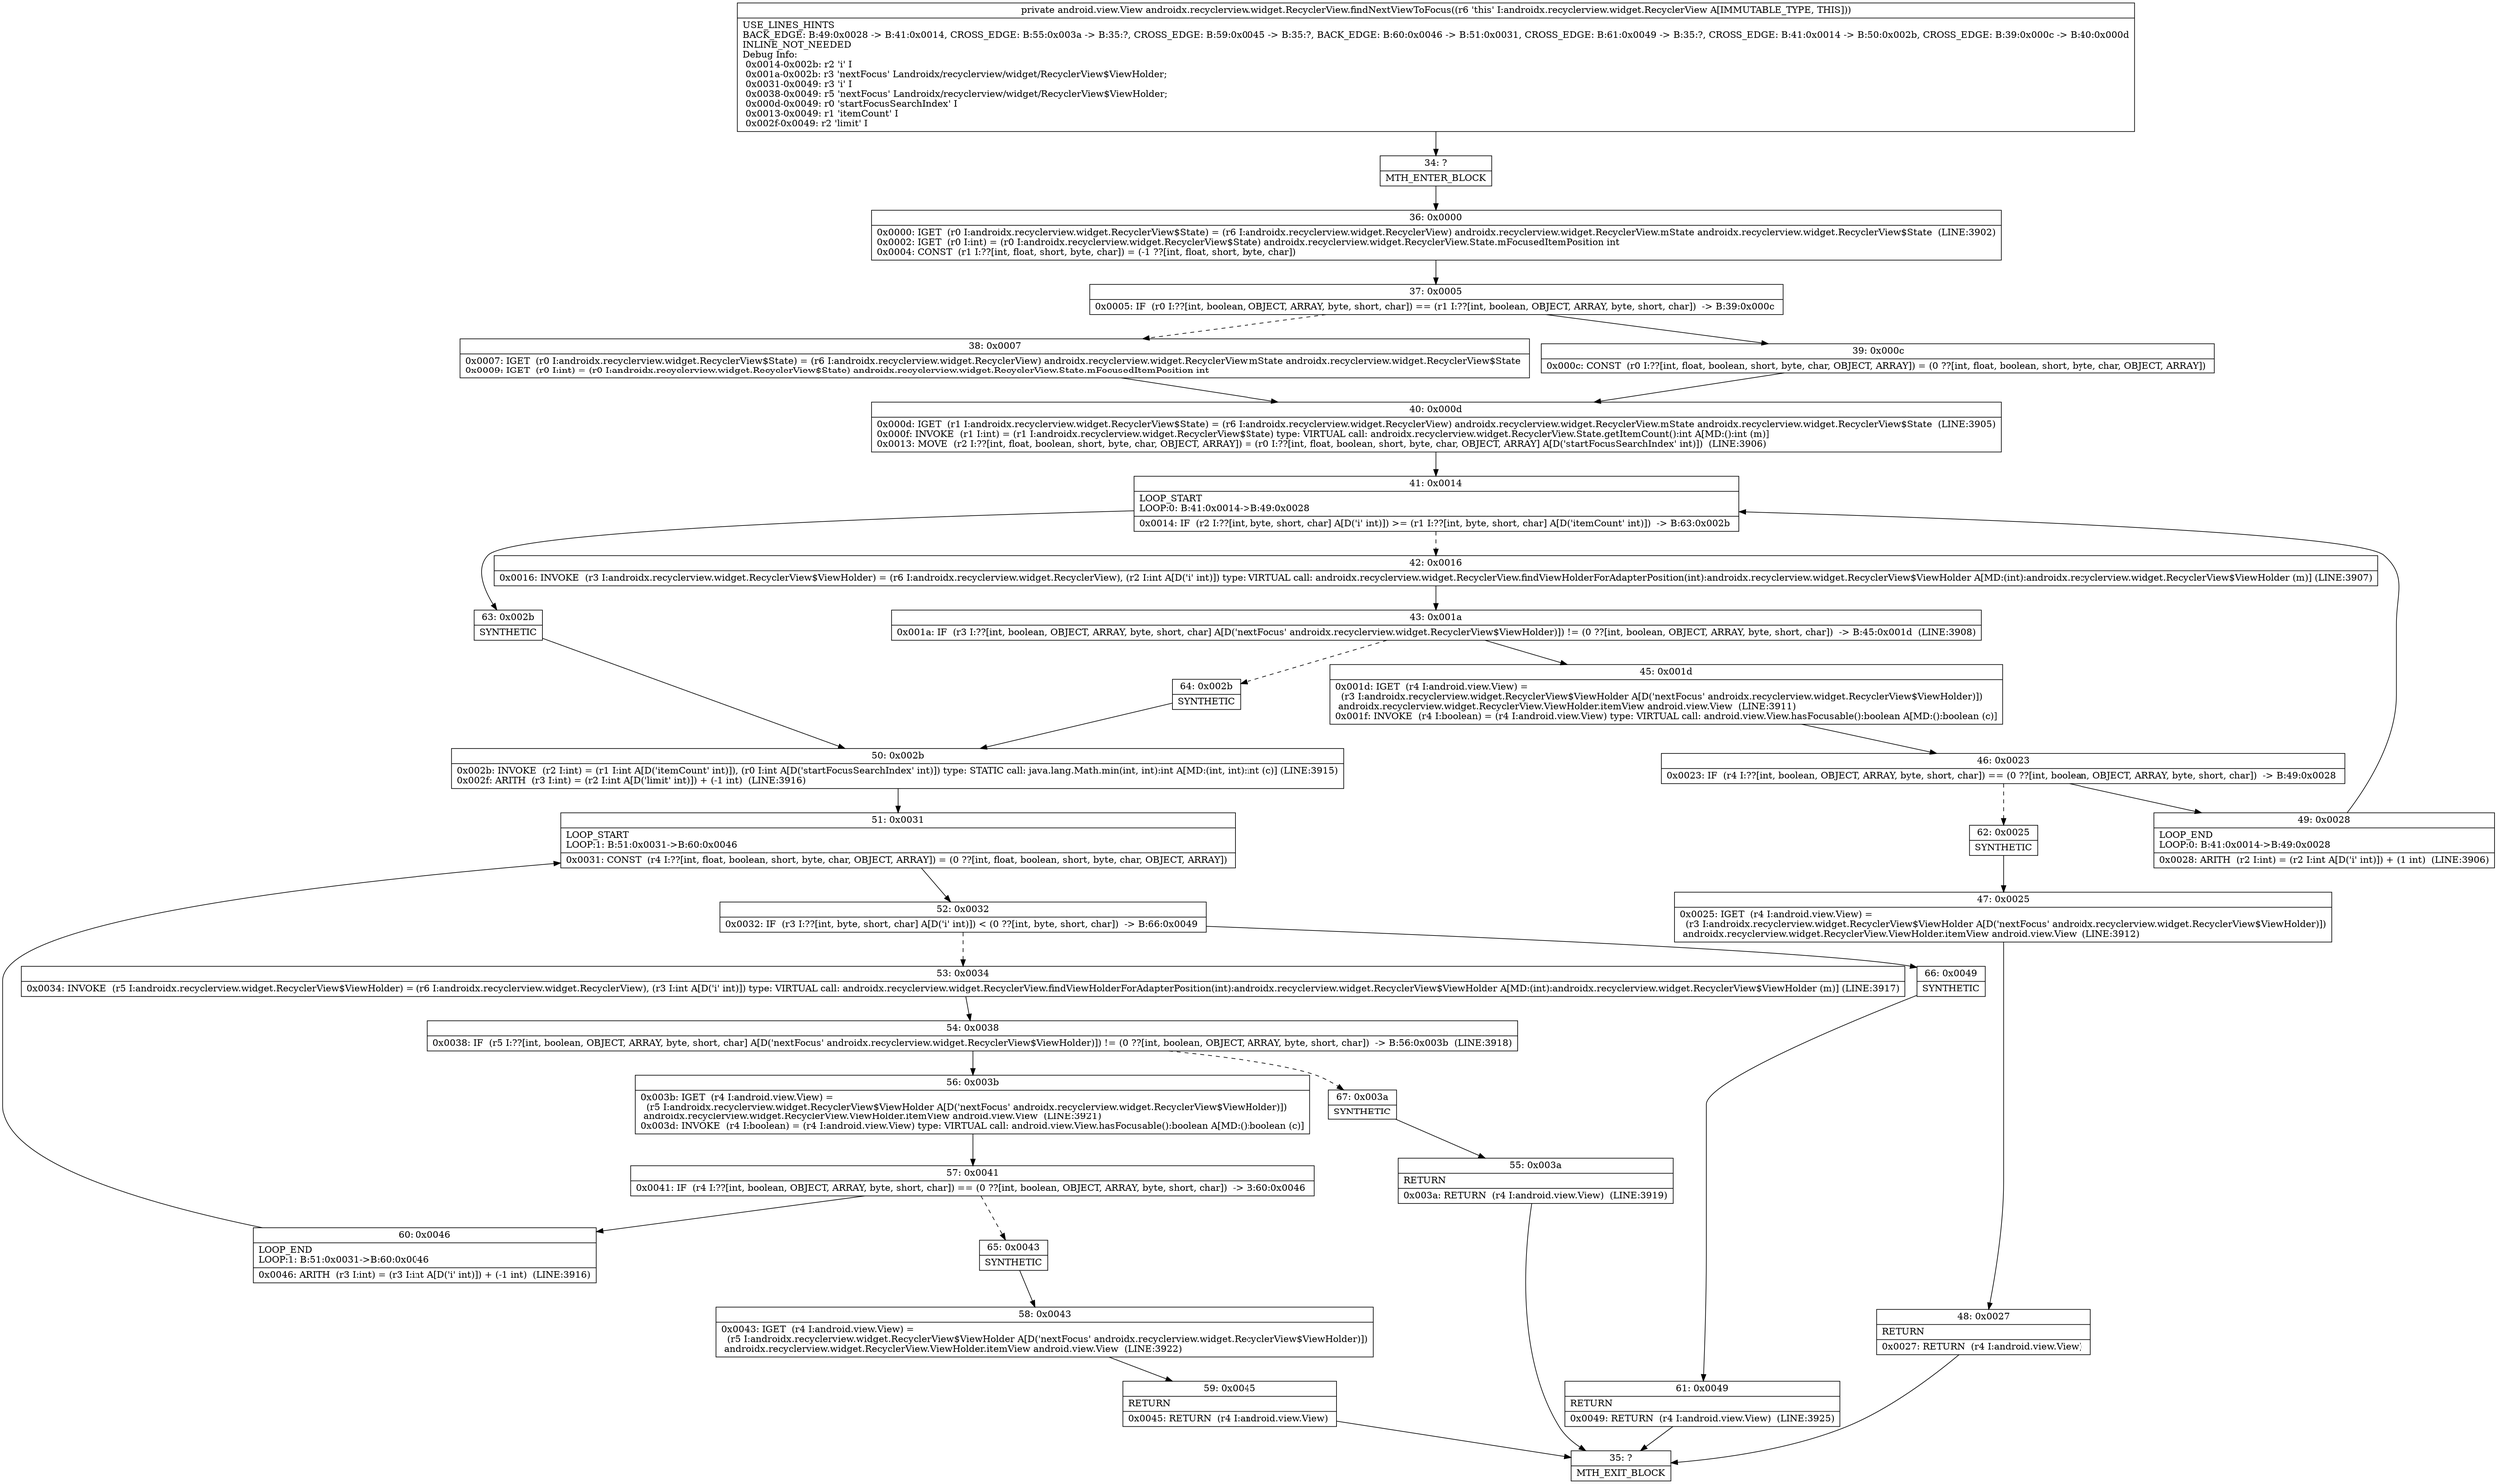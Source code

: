 digraph "CFG forandroidx.recyclerview.widget.RecyclerView.findNextViewToFocus()Landroid\/view\/View;" {
Node_34 [shape=record,label="{34\:\ ?|MTH_ENTER_BLOCK\l}"];
Node_36 [shape=record,label="{36\:\ 0x0000|0x0000: IGET  (r0 I:androidx.recyclerview.widget.RecyclerView$State) = (r6 I:androidx.recyclerview.widget.RecyclerView) androidx.recyclerview.widget.RecyclerView.mState androidx.recyclerview.widget.RecyclerView$State  (LINE:3902)\l0x0002: IGET  (r0 I:int) = (r0 I:androidx.recyclerview.widget.RecyclerView$State) androidx.recyclerview.widget.RecyclerView.State.mFocusedItemPosition int \l0x0004: CONST  (r1 I:??[int, float, short, byte, char]) = (\-1 ??[int, float, short, byte, char]) \l}"];
Node_37 [shape=record,label="{37\:\ 0x0005|0x0005: IF  (r0 I:??[int, boolean, OBJECT, ARRAY, byte, short, char]) == (r1 I:??[int, boolean, OBJECT, ARRAY, byte, short, char])  \-\> B:39:0x000c \l}"];
Node_38 [shape=record,label="{38\:\ 0x0007|0x0007: IGET  (r0 I:androidx.recyclerview.widget.RecyclerView$State) = (r6 I:androidx.recyclerview.widget.RecyclerView) androidx.recyclerview.widget.RecyclerView.mState androidx.recyclerview.widget.RecyclerView$State \l0x0009: IGET  (r0 I:int) = (r0 I:androidx.recyclerview.widget.RecyclerView$State) androidx.recyclerview.widget.RecyclerView.State.mFocusedItemPosition int \l}"];
Node_40 [shape=record,label="{40\:\ 0x000d|0x000d: IGET  (r1 I:androidx.recyclerview.widget.RecyclerView$State) = (r6 I:androidx.recyclerview.widget.RecyclerView) androidx.recyclerview.widget.RecyclerView.mState androidx.recyclerview.widget.RecyclerView$State  (LINE:3905)\l0x000f: INVOKE  (r1 I:int) = (r1 I:androidx.recyclerview.widget.RecyclerView$State) type: VIRTUAL call: androidx.recyclerview.widget.RecyclerView.State.getItemCount():int A[MD:():int (m)]\l0x0013: MOVE  (r2 I:??[int, float, boolean, short, byte, char, OBJECT, ARRAY]) = (r0 I:??[int, float, boolean, short, byte, char, OBJECT, ARRAY] A[D('startFocusSearchIndex' int)])  (LINE:3906)\l}"];
Node_41 [shape=record,label="{41\:\ 0x0014|LOOP_START\lLOOP:0: B:41:0x0014\-\>B:49:0x0028\l|0x0014: IF  (r2 I:??[int, byte, short, char] A[D('i' int)]) \>= (r1 I:??[int, byte, short, char] A[D('itemCount' int)])  \-\> B:63:0x002b \l}"];
Node_42 [shape=record,label="{42\:\ 0x0016|0x0016: INVOKE  (r3 I:androidx.recyclerview.widget.RecyclerView$ViewHolder) = (r6 I:androidx.recyclerview.widget.RecyclerView), (r2 I:int A[D('i' int)]) type: VIRTUAL call: androidx.recyclerview.widget.RecyclerView.findViewHolderForAdapterPosition(int):androidx.recyclerview.widget.RecyclerView$ViewHolder A[MD:(int):androidx.recyclerview.widget.RecyclerView$ViewHolder (m)] (LINE:3907)\l}"];
Node_43 [shape=record,label="{43\:\ 0x001a|0x001a: IF  (r3 I:??[int, boolean, OBJECT, ARRAY, byte, short, char] A[D('nextFocus' androidx.recyclerview.widget.RecyclerView$ViewHolder)]) != (0 ??[int, boolean, OBJECT, ARRAY, byte, short, char])  \-\> B:45:0x001d  (LINE:3908)\l}"];
Node_45 [shape=record,label="{45\:\ 0x001d|0x001d: IGET  (r4 I:android.view.View) = \l  (r3 I:androidx.recyclerview.widget.RecyclerView$ViewHolder A[D('nextFocus' androidx.recyclerview.widget.RecyclerView$ViewHolder)])\l androidx.recyclerview.widget.RecyclerView.ViewHolder.itemView android.view.View  (LINE:3911)\l0x001f: INVOKE  (r4 I:boolean) = (r4 I:android.view.View) type: VIRTUAL call: android.view.View.hasFocusable():boolean A[MD:():boolean (c)]\l}"];
Node_46 [shape=record,label="{46\:\ 0x0023|0x0023: IF  (r4 I:??[int, boolean, OBJECT, ARRAY, byte, short, char]) == (0 ??[int, boolean, OBJECT, ARRAY, byte, short, char])  \-\> B:49:0x0028 \l}"];
Node_49 [shape=record,label="{49\:\ 0x0028|LOOP_END\lLOOP:0: B:41:0x0014\-\>B:49:0x0028\l|0x0028: ARITH  (r2 I:int) = (r2 I:int A[D('i' int)]) + (1 int)  (LINE:3906)\l}"];
Node_62 [shape=record,label="{62\:\ 0x0025|SYNTHETIC\l}"];
Node_47 [shape=record,label="{47\:\ 0x0025|0x0025: IGET  (r4 I:android.view.View) = \l  (r3 I:androidx.recyclerview.widget.RecyclerView$ViewHolder A[D('nextFocus' androidx.recyclerview.widget.RecyclerView$ViewHolder)])\l androidx.recyclerview.widget.RecyclerView.ViewHolder.itemView android.view.View  (LINE:3912)\l}"];
Node_48 [shape=record,label="{48\:\ 0x0027|RETURN\l|0x0027: RETURN  (r4 I:android.view.View) \l}"];
Node_35 [shape=record,label="{35\:\ ?|MTH_EXIT_BLOCK\l}"];
Node_64 [shape=record,label="{64\:\ 0x002b|SYNTHETIC\l}"];
Node_50 [shape=record,label="{50\:\ 0x002b|0x002b: INVOKE  (r2 I:int) = (r1 I:int A[D('itemCount' int)]), (r0 I:int A[D('startFocusSearchIndex' int)]) type: STATIC call: java.lang.Math.min(int, int):int A[MD:(int, int):int (c)] (LINE:3915)\l0x002f: ARITH  (r3 I:int) = (r2 I:int A[D('limit' int)]) + (\-1 int)  (LINE:3916)\l}"];
Node_51 [shape=record,label="{51\:\ 0x0031|LOOP_START\lLOOP:1: B:51:0x0031\-\>B:60:0x0046\l|0x0031: CONST  (r4 I:??[int, float, boolean, short, byte, char, OBJECT, ARRAY]) = (0 ??[int, float, boolean, short, byte, char, OBJECT, ARRAY]) \l}"];
Node_52 [shape=record,label="{52\:\ 0x0032|0x0032: IF  (r3 I:??[int, byte, short, char] A[D('i' int)]) \< (0 ??[int, byte, short, char])  \-\> B:66:0x0049 \l}"];
Node_53 [shape=record,label="{53\:\ 0x0034|0x0034: INVOKE  (r5 I:androidx.recyclerview.widget.RecyclerView$ViewHolder) = (r6 I:androidx.recyclerview.widget.RecyclerView), (r3 I:int A[D('i' int)]) type: VIRTUAL call: androidx.recyclerview.widget.RecyclerView.findViewHolderForAdapterPosition(int):androidx.recyclerview.widget.RecyclerView$ViewHolder A[MD:(int):androidx.recyclerview.widget.RecyclerView$ViewHolder (m)] (LINE:3917)\l}"];
Node_54 [shape=record,label="{54\:\ 0x0038|0x0038: IF  (r5 I:??[int, boolean, OBJECT, ARRAY, byte, short, char] A[D('nextFocus' androidx.recyclerview.widget.RecyclerView$ViewHolder)]) != (0 ??[int, boolean, OBJECT, ARRAY, byte, short, char])  \-\> B:56:0x003b  (LINE:3918)\l}"];
Node_56 [shape=record,label="{56\:\ 0x003b|0x003b: IGET  (r4 I:android.view.View) = \l  (r5 I:androidx.recyclerview.widget.RecyclerView$ViewHolder A[D('nextFocus' androidx.recyclerview.widget.RecyclerView$ViewHolder)])\l androidx.recyclerview.widget.RecyclerView.ViewHolder.itemView android.view.View  (LINE:3921)\l0x003d: INVOKE  (r4 I:boolean) = (r4 I:android.view.View) type: VIRTUAL call: android.view.View.hasFocusable():boolean A[MD:():boolean (c)]\l}"];
Node_57 [shape=record,label="{57\:\ 0x0041|0x0041: IF  (r4 I:??[int, boolean, OBJECT, ARRAY, byte, short, char]) == (0 ??[int, boolean, OBJECT, ARRAY, byte, short, char])  \-\> B:60:0x0046 \l}"];
Node_60 [shape=record,label="{60\:\ 0x0046|LOOP_END\lLOOP:1: B:51:0x0031\-\>B:60:0x0046\l|0x0046: ARITH  (r3 I:int) = (r3 I:int A[D('i' int)]) + (\-1 int)  (LINE:3916)\l}"];
Node_65 [shape=record,label="{65\:\ 0x0043|SYNTHETIC\l}"];
Node_58 [shape=record,label="{58\:\ 0x0043|0x0043: IGET  (r4 I:android.view.View) = \l  (r5 I:androidx.recyclerview.widget.RecyclerView$ViewHolder A[D('nextFocus' androidx.recyclerview.widget.RecyclerView$ViewHolder)])\l androidx.recyclerview.widget.RecyclerView.ViewHolder.itemView android.view.View  (LINE:3922)\l}"];
Node_59 [shape=record,label="{59\:\ 0x0045|RETURN\l|0x0045: RETURN  (r4 I:android.view.View) \l}"];
Node_67 [shape=record,label="{67\:\ 0x003a|SYNTHETIC\l}"];
Node_55 [shape=record,label="{55\:\ 0x003a|RETURN\l|0x003a: RETURN  (r4 I:android.view.View)  (LINE:3919)\l}"];
Node_66 [shape=record,label="{66\:\ 0x0049|SYNTHETIC\l}"];
Node_61 [shape=record,label="{61\:\ 0x0049|RETURN\l|0x0049: RETURN  (r4 I:android.view.View)  (LINE:3925)\l}"];
Node_63 [shape=record,label="{63\:\ 0x002b|SYNTHETIC\l}"];
Node_39 [shape=record,label="{39\:\ 0x000c|0x000c: CONST  (r0 I:??[int, float, boolean, short, byte, char, OBJECT, ARRAY]) = (0 ??[int, float, boolean, short, byte, char, OBJECT, ARRAY]) \l}"];
MethodNode[shape=record,label="{private android.view.View androidx.recyclerview.widget.RecyclerView.findNextViewToFocus((r6 'this' I:androidx.recyclerview.widget.RecyclerView A[IMMUTABLE_TYPE, THIS]))  | USE_LINES_HINTS\lBACK_EDGE: B:49:0x0028 \-\> B:41:0x0014, CROSS_EDGE: B:55:0x003a \-\> B:35:?, CROSS_EDGE: B:59:0x0045 \-\> B:35:?, BACK_EDGE: B:60:0x0046 \-\> B:51:0x0031, CROSS_EDGE: B:61:0x0049 \-\> B:35:?, CROSS_EDGE: B:41:0x0014 \-\> B:50:0x002b, CROSS_EDGE: B:39:0x000c \-\> B:40:0x000d\lINLINE_NOT_NEEDED\lDebug Info:\l  0x0014\-0x002b: r2 'i' I\l  0x001a\-0x002b: r3 'nextFocus' Landroidx\/recyclerview\/widget\/RecyclerView$ViewHolder;\l  0x0031\-0x0049: r3 'i' I\l  0x0038\-0x0049: r5 'nextFocus' Landroidx\/recyclerview\/widget\/RecyclerView$ViewHolder;\l  0x000d\-0x0049: r0 'startFocusSearchIndex' I\l  0x0013\-0x0049: r1 'itemCount' I\l  0x002f\-0x0049: r2 'limit' I\l}"];
MethodNode -> Node_34;Node_34 -> Node_36;
Node_36 -> Node_37;
Node_37 -> Node_38[style=dashed];
Node_37 -> Node_39;
Node_38 -> Node_40;
Node_40 -> Node_41;
Node_41 -> Node_42[style=dashed];
Node_41 -> Node_63;
Node_42 -> Node_43;
Node_43 -> Node_45;
Node_43 -> Node_64[style=dashed];
Node_45 -> Node_46;
Node_46 -> Node_49;
Node_46 -> Node_62[style=dashed];
Node_49 -> Node_41;
Node_62 -> Node_47;
Node_47 -> Node_48;
Node_48 -> Node_35;
Node_64 -> Node_50;
Node_50 -> Node_51;
Node_51 -> Node_52;
Node_52 -> Node_53[style=dashed];
Node_52 -> Node_66;
Node_53 -> Node_54;
Node_54 -> Node_56;
Node_54 -> Node_67[style=dashed];
Node_56 -> Node_57;
Node_57 -> Node_60;
Node_57 -> Node_65[style=dashed];
Node_60 -> Node_51;
Node_65 -> Node_58;
Node_58 -> Node_59;
Node_59 -> Node_35;
Node_67 -> Node_55;
Node_55 -> Node_35;
Node_66 -> Node_61;
Node_61 -> Node_35;
Node_63 -> Node_50;
Node_39 -> Node_40;
}

